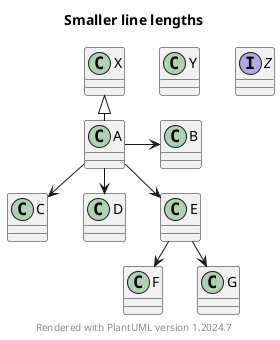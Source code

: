 @startuml
    title Smaller line lengths
    skinparam ranksep 25
    class Y
    interface Z
    A -> B
    A --> C
    A --> D
    A --> E
    E --> F
    E--> G
    X <|-- A

    footer Rendered with PlantUML version %version()    
@enduml